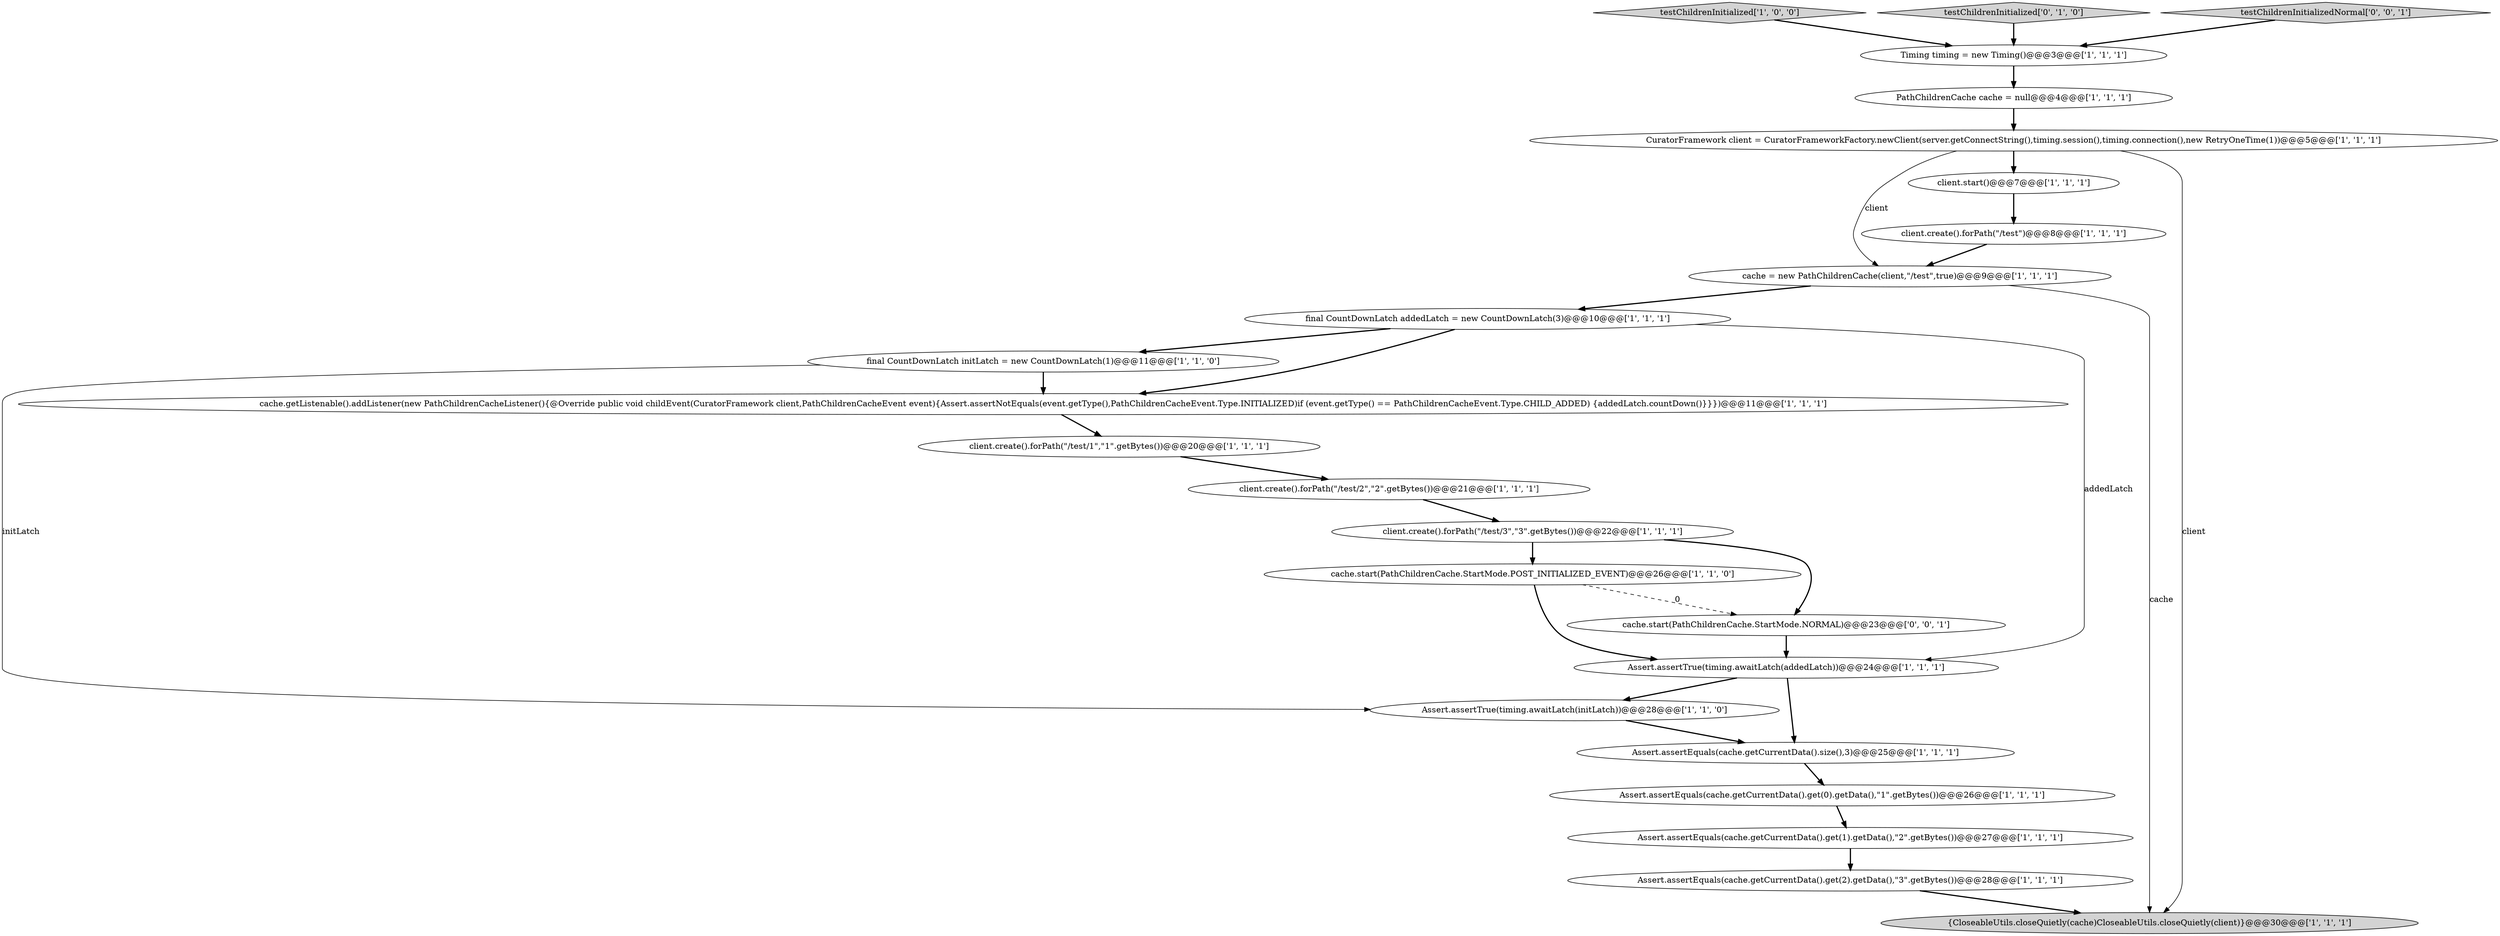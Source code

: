 digraph {
18 [style = filled, label = "Assert.assertTrue(timing.awaitLatch(addedLatch))@@@24@@@['1', '1', '1']", fillcolor = white, shape = ellipse image = "AAA0AAABBB1BBB"];
20 [style = filled, label = "testChildrenInitialized['1', '0', '0']", fillcolor = lightgray, shape = diamond image = "AAA0AAABBB1BBB"];
8 [style = filled, label = "final CountDownLatch initLatch = new CountDownLatch(1)@@@11@@@['1', '1', '0']", fillcolor = white, shape = ellipse image = "AAA0AAABBB1BBB"];
21 [style = filled, label = "testChildrenInitialized['0', '1', '0']", fillcolor = lightgray, shape = diamond image = "AAA0AAABBB2BBB"];
3 [style = filled, label = "Assert.assertEquals(cache.getCurrentData().get(1).getData(),\"2\".getBytes())@@@27@@@['1', '1', '1']", fillcolor = white, shape = ellipse image = "AAA0AAABBB1BBB"];
4 [style = filled, label = "cache.start(PathChildrenCache.StartMode.POST_INITIALIZED_EVENT)@@@26@@@['1', '1', '0']", fillcolor = white, shape = ellipse image = "AAA0AAABBB1BBB"];
16 [style = filled, label = "client.create().forPath(\"/test/2\",\"2\".getBytes())@@@21@@@['1', '1', '1']", fillcolor = white, shape = ellipse image = "AAA0AAABBB1BBB"];
10 [style = filled, label = "Assert.assertEquals(cache.getCurrentData().get(0).getData(),\"1\".getBytes())@@@26@@@['1', '1', '1']", fillcolor = white, shape = ellipse image = "AAA0AAABBB1BBB"];
22 [style = filled, label = "testChildrenInitializedNormal['0', '0', '1']", fillcolor = lightgray, shape = diamond image = "AAA0AAABBB3BBB"];
6 [style = filled, label = "Timing timing = new Timing()@@@3@@@['1', '1', '1']", fillcolor = white, shape = ellipse image = "AAA0AAABBB1BBB"];
13 [style = filled, label = "Assert.assertTrue(timing.awaitLatch(initLatch))@@@28@@@['1', '1', '0']", fillcolor = white, shape = ellipse image = "AAA0AAABBB1BBB"];
15 [style = filled, label = "client.create().forPath(\"/test/3\",\"3\".getBytes())@@@22@@@['1', '1', '1']", fillcolor = white, shape = ellipse image = "AAA0AAABBB1BBB"];
7 [style = filled, label = "cache = new PathChildrenCache(client,\"/test\",true)@@@9@@@['1', '1', '1']", fillcolor = white, shape = ellipse image = "AAA0AAABBB1BBB"];
23 [style = filled, label = "cache.start(PathChildrenCache.StartMode.NORMAL)@@@23@@@['0', '0', '1']", fillcolor = white, shape = ellipse image = "AAA0AAABBB3BBB"];
17 [style = filled, label = "Assert.assertEquals(cache.getCurrentData().get(2).getData(),\"3\".getBytes())@@@28@@@['1', '1', '1']", fillcolor = white, shape = ellipse image = "AAA0AAABBB1BBB"];
0 [style = filled, label = "client.start()@@@7@@@['1', '1', '1']", fillcolor = white, shape = ellipse image = "AAA0AAABBB1BBB"];
5 [style = filled, label = "cache.getListenable().addListener(new PathChildrenCacheListener(){@Override public void childEvent(CuratorFramework client,PathChildrenCacheEvent event){Assert.assertNotEquals(event.getType(),PathChildrenCacheEvent.Type.INITIALIZED)if (event.getType() == PathChildrenCacheEvent.Type.CHILD_ADDED) {addedLatch.countDown()}}})@@@11@@@['1', '1', '1']", fillcolor = white, shape = ellipse image = "AAA0AAABBB1BBB"];
11 [style = filled, label = "{CloseableUtils.closeQuietly(cache)CloseableUtils.closeQuietly(client)}@@@30@@@['1', '1', '1']", fillcolor = lightgray, shape = ellipse image = "AAA0AAABBB1BBB"];
1 [style = filled, label = "final CountDownLatch addedLatch = new CountDownLatch(3)@@@10@@@['1', '1', '1']", fillcolor = white, shape = ellipse image = "AAA0AAABBB1BBB"];
9 [style = filled, label = "client.create().forPath(\"/test/1\",\"1\".getBytes())@@@20@@@['1', '1', '1']", fillcolor = white, shape = ellipse image = "AAA0AAABBB1BBB"];
19 [style = filled, label = "client.create().forPath(\"/test\")@@@8@@@['1', '1', '1']", fillcolor = white, shape = ellipse image = "AAA0AAABBB1BBB"];
14 [style = filled, label = "PathChildrenCache cache = null@@@4@@@['1', '1', '1']", fillcolor = white, shape = ellipse image = "AAA0AAABBB1BBB"];
12 [style = filled, label = "Assert.assertEquals(cache.getCurrentData().size(),3)@@@25@@@['1', '1', '1']", fillcolor = white, shape = ellipse image = "AAA0AAABBB1BBB"];
2 [style = filled, label = "CuratorFramework client = CuratorFrameworkFactory.newClient(server.getConnectString(),timing.session(),timing.connection(),new RetryOneTime(1))@@@5@@@['1', '1', '1']", fillcolor = white, shape = ellipse image = "AAA0AAABBB1BBB"];
1->5 [style = bold, label=""];
16->15 [style = bold, label=""];
15->23 [style = bold, label=""];
7->1 [style = bold, label=""];
1->8 [style = bold, label=""];
5->9 [style = bold, label=""];
21->6 [style = bold, label=""];
0->19 [style = bold, label=""];
18->12 [style = bold, label=""];
10->3 [style = bold, label=""];
8->13 [style = solid, label="initLatch"];
4->18 [style = bold, label=""];
20->6 [style = bold, label=""];
2->7 [style = solid, label="client"];
9->16 [style = bold, label=""];
6->14 [style = bold, label=""];
2->11 [style = solid, label="client"];
2->0 [style = bold, label=""];
12->10 [style = bold, label=""];
13->12 [style = bold, label=""];
8->5 [style = bold, label=""];
7->11 [style = solid, label="cache"];
15->4 [style = bold, label=""];
18->13 [style = bold, label=""];
3->17 [style = bold, label=""];
14->2 [style = bold, label=""];
4->23 [style = dashed, label="0"];
19->7 [style = bold, label=""];
23->18 [style = bold, label=""];
1->18 [style = solid, label="addedLatch"];
22->6 [style = bold, label=""];
17->11 [style = bold, label=""];
}
